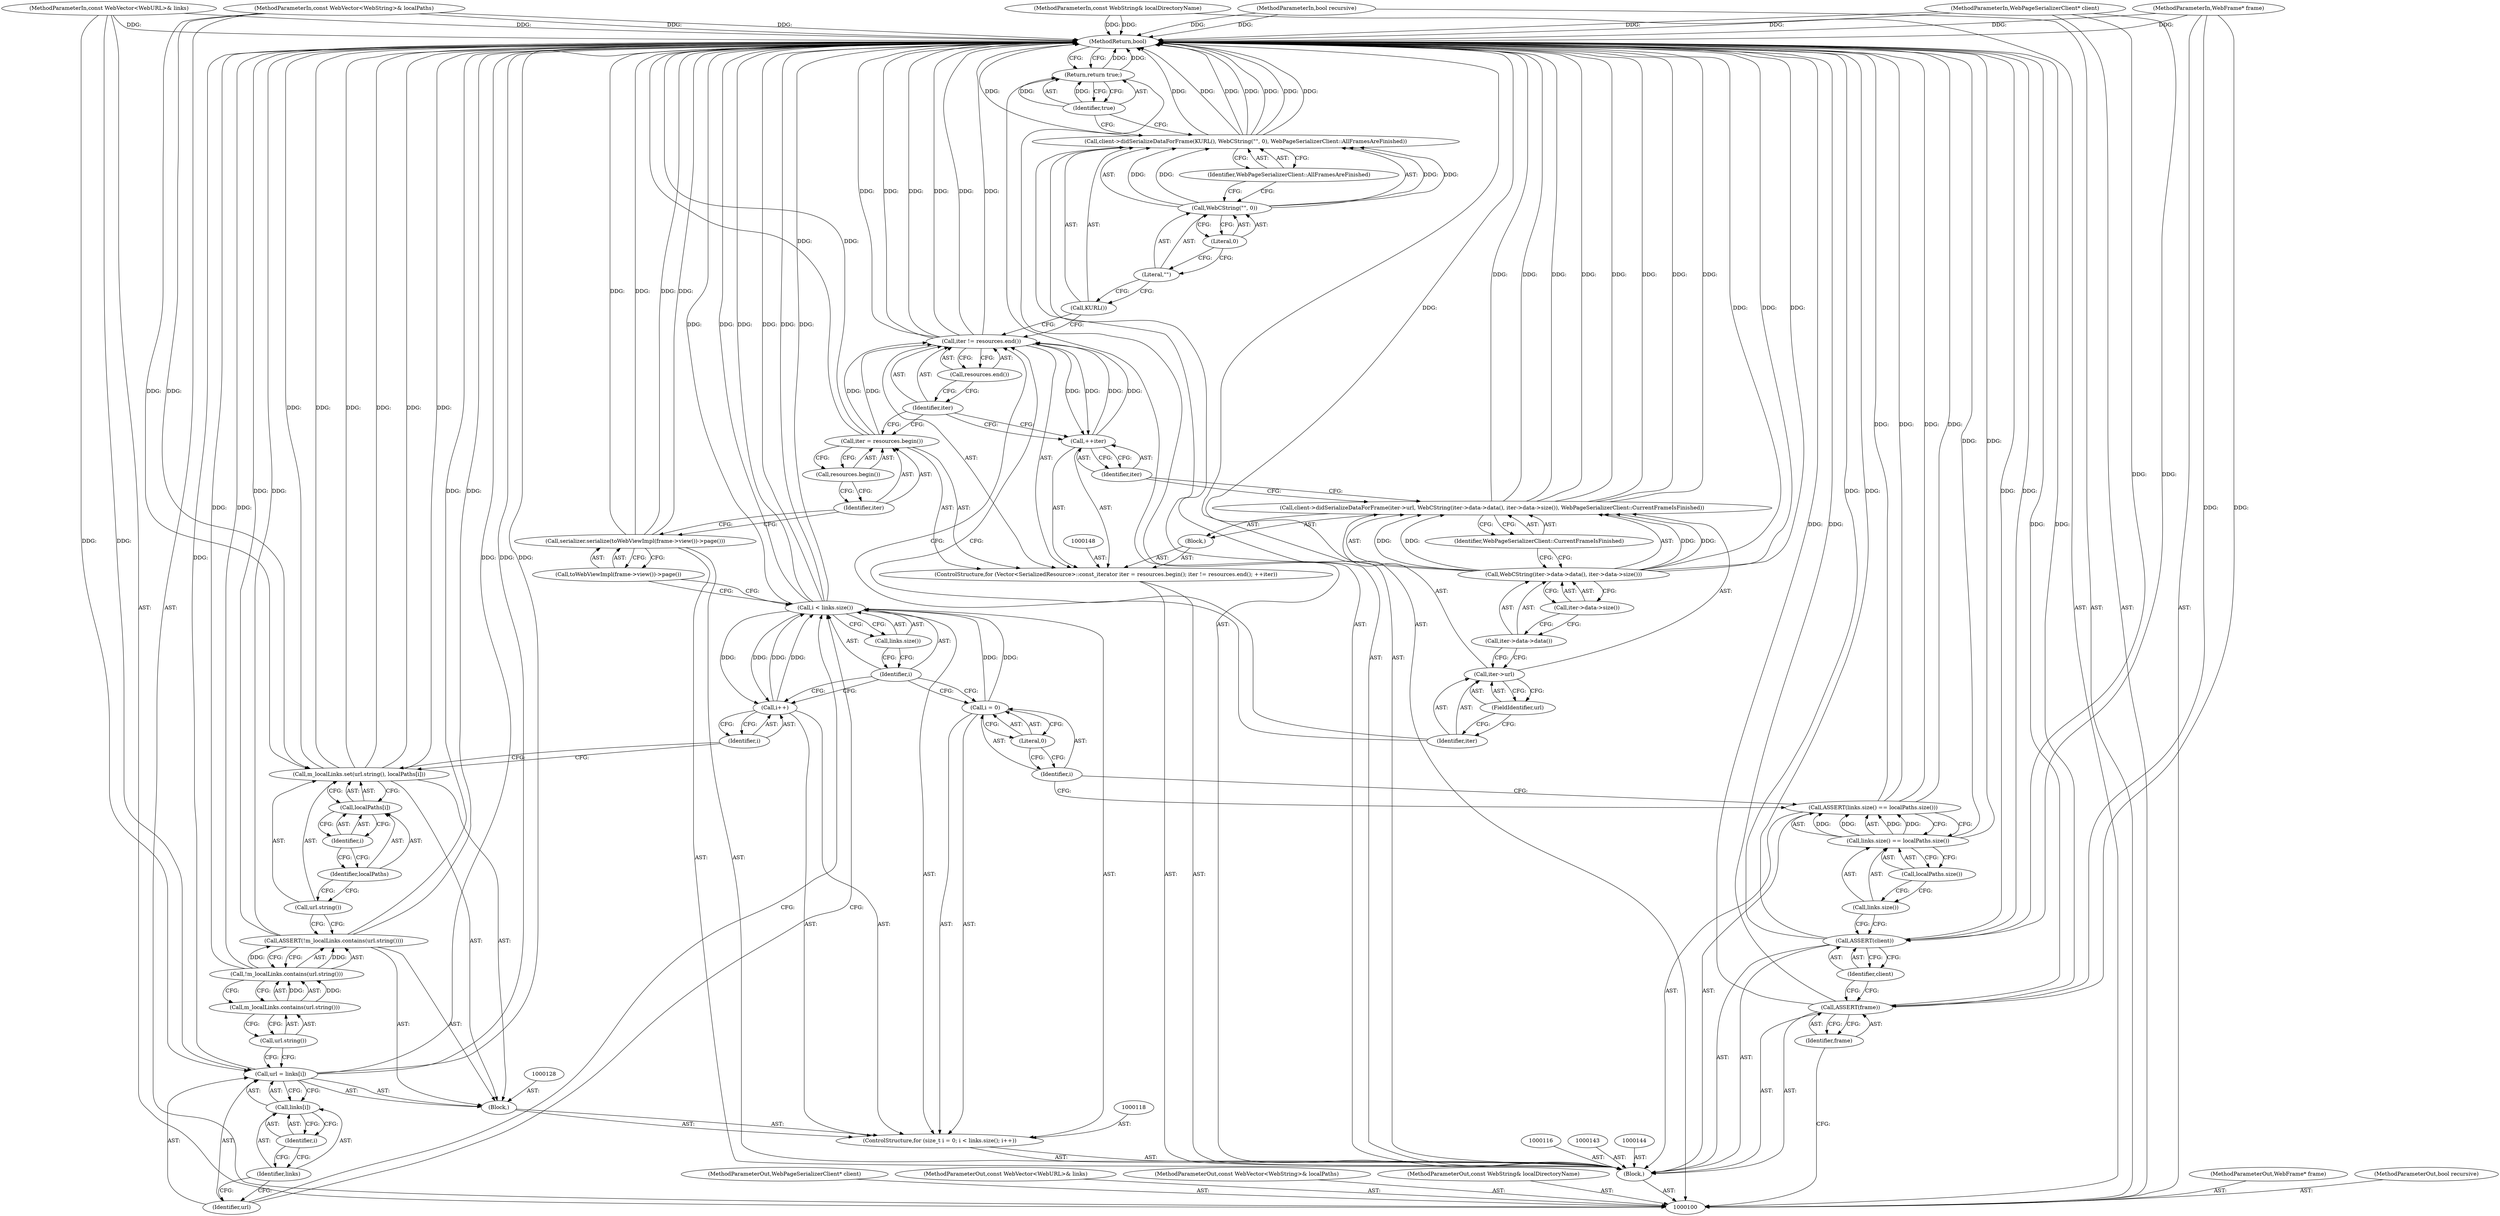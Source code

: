digraph "1_Chrome_7f0126ff011142c8619b10a6e64d04d1745c503a_8" {
"1000174" [label="(MethodReturn,bool)"];
"1000101" [label="(MethodParameterIn,WebFrame* frame)"];
"1000289" [label="(MethodParameterOut,WebFrame* frame)"];
"1000113" [label="(Call,links.size() == localPaths.size())"];
"1000114" [label="(Call,links.size())"];
"1000115" [label="(Call,localPaths.size())"];
"1000112" [label="(Call,ASSERT(links.size() == localPaths.size()))"];
"1000119" [label="(Call,i = 0)"];
"1000120" [label="(Identifier,i)"];
"1000121" [label="(Literal,0)"];
"1000122" [label="(Call,i < links.size())"];
"1000123" [label="(Identifier,i)"];
"1000124" [label="(Call,links.size())"];
"1000117" [label="(ControlStructure,for (size_t i = 0; i < links.size(); i++))"];
"1000125" [label="(Call,i++)"];
"1000126" [label="(Identifier,i)"];
"1000129" [label="(Call,url = links[i])"];
"1000130" [label="(Identifier,url)"];
"1000131" [label="(Call,links[i])"];
"1000132" [label="(Identifier,links)"];
"1000133" [label="(Identifier,i)"];
"1000127" [label="(Block,)"];
"1000135" [label="(Call,!m_localLinks.contains(url.string()))"];
"1000136" [label="(Call,m_localLinks.contains(url.string()))"];
"1000137" [label="(Call,url.string())"];
"1000134" [label="(Call,ASSERT(!m_localLinks.contains(url.string())))"];
"1000139" [label="(Call,url.string())"];
"1000140" [label="(Call,localPaths[i])"];
"1000141" [label="(Identifier,localPaths)"];
"1000142" [label="(Identifier,i)"];
"1000138" [label="(Call,m_localLinks.set(url.string(), localPaths[i]))"];
"1000102" [label="(MethodParameterIn,bool recursive)"];
"1000290" [label="(MethodParameterOut,bool recursive)"];
"1000146" [label="(Call,toWebViewImpl(frame->view())->page())"];
"1000145" [label="(Call,serializer.serialize(toWebViewImpl(frame->view())->page()))"];
"1000155" [label="(Call,++iter)"];
"1000156" [label="(Identifier,iter)"];
"1000157" [label="(Block,)"];
"1000147" [label="(ControlStructure,for (Vector<SerializedResource>::const_iterator iter = resources.begin(); iter != resources.end(); ++iter))"];
"1000149" [label="(Call,iter = resources.begin())"];
"1000150" [label="(Identifier,iter)"];
"1000151" [label="(Call,resources.begin())"];
"1000152" [label="(Call,iter != resources.end())"];
"1000153" [label="(Identifier,iter)"];
"1000154" [label="(Call,resources.end())"];
"1000165" [label="(Identifier,WebPageSerializerClient::CurrentFrameIsFinished)"];
"1000159" [label="(Call,iter->url)"];
"1000160" [label="(Identifier,iter)"];
"1000161" [label="(FieldIdentifier,url)"];
"1000162" [label="(Call,WebCString(iter->data->data(), iter->data->size()))"];
"1000163" [label="(Call,iter->data->data())"];
"1000158" [label="(Call,client->didSerializeDataForFrame(iter->url, WebCString(iter->data->data(), iter->data->size()), WebPageSerializerClient::CurrentFrameIsFinished))"];
"1000164" [label="(Call,iter->data->size())"];
"1000167" [label="(Call,KURL())"];
"1000166" [label="(Call,client->didSerializeDataForFrame(KURL(), WebCString(\"\", 0), WebPageSerializerClient::AllFramesAreFinished))"];
"1000168" [label="(Call,WebCString(\"\", 0))"];
"1000169" [label="(Literal,\"\")"];
"1000170" [label="(Literal,0)"];
"1000171" [label="(Identifier,WebPageSerializerClient::AllFramesAreFinished)"];
"1000173" [label="(Identifier,true)"];
"1000172" [label="(Return,return true;)"];
"1000103" [label="(MethodParameterIn,WebPageSerializerClient* client)"];
"1000291" [label="(MethodParameterOut,WebPageSerializerClient* client)"];
"1000104" [label="(MethodParameterIn,const WebVector<WebURL>& links)"];
"1000292" [label="(MethodParameterOut,const WebVector<WebURL>& links)"];
"1000105" [label="(MethodParameterIn,const WebVector<WebString>& localPaths)"];
"1000293" [label="(MethodParameterOut,const WebVector<WebString>& localPaths)"];
"1000106" [label="(MethodParameterIn,const WebString& localDirectoryName)"];
"1000294" [label="(MethodParameterOut,const WebString& localDirectoryName)"];
"1000107" [label="(Block,)"];
"1000109" [label="(Identifier,frame)"];
"1000108" [label="(Call,ASSERT(frame))"];
"1000111" [label="(Identifier,client)"];
"1000110" [label="(Call,ASSERT(client))"];
"1000174" -> "1000100"  [label="AST: "];
"1000174" -> "1000172"  [label="CFG: "];
"1000172" -> "1000174"  [label="DDG: "];
"1000158" -> "1000174"  [label="DDG: "];
"1000158" -> "1000174"  [label="DDG: "];
"1000158" -> "1000174"  [label="DDG: "];
"1000158" -> "1000174"  [label="DDG: "];
"1000108" -> "1000174"  [label="DDG: "];
"1000108" -> "1000174"  [label="DDG: "];
"1000149" -> "1000174"  [label="DDG: "];
"1000104" -> "1000174"  [label="DDG: "];
"1000105" -> "1000174"  [label="DDG: "];
"1000113" -> "1000174"  [label="DDG: "];
"1000152" -> "1000174"  [label="DDG: "];
"1000152" -> "1000174"  [label="DDG: "];
"1000152" -> "1000174"  [label="DDG: "];
"1000138" -> "1000174"  [label="DDG: "];
"1000138" -> "1000174"  [label="DDG: "];
"1000138" -> "1000174"  [label="DDG: "];
"1000110" -> "1000174"  [label="DDG: "];
"1000110" -> "1000174"  [label="DDG: "];
"1000166" -> "1000174"  [label="DDG: "];
"1000166" -> "1000174"  [label="DDG: "];
"1000166" -> "1000174"  [label="DDG: "];
"1000166" -> "1000174"  [label="DDG: "];
"1000129" -> "1000174"  [label="DDG: "];
"1000129" -> "1000174"  [label="DDG: "];
"1000162" -> "1000174"  [label="DDG: "];
"1000162" -> "1000174"  [label="DDG: "];
"1000122" -> "1000174"  [label="DDG: "];
"1000122" -> "1000174"  [label="DDG: "];
"1000122" -> "1000174"  [label="DDG: "];
"1000134" -> "1000174"  [label="DDG: "];
"1000134" -> "1000174"  [label="DDG: "];
"1000103" -> "1000174"  [label="DDG: "];
"1000102" -> "1000174"  [label="DDG: "];
"1000112" -> "1000174"  [label="DDG: "];
"1000112" -> "1000174"  [label="DDG: "];
"1000101" -> "1000174"  [label="DDG: "];
"1000135" -> "1000174"  [label="DDG: "];
"1000145" -> "1000174"  [label="DDG: "];
"1000145" -> "1000174"  [label="DDG: "];
"1000106" -> "1000174"  [label="DDG: "];
"1000101" -> "1000100"  [label="AST: "];
"1000101" -> "1000174"  [label="DDG: "];
"1000101" -> "1000108"  [label="DDG: "];
"1000289" -> "1000100"  [label="AST: "];
"1000113" -> "1000112"  [label="AST: "];
"1000113" -> "1000115"  [label="CFG: "];
"1000114" -> "1000113"  [label="AST: "];
"1000115" -> "1000113"  [label="AST: "];
"1000112" -> "1000113"  [label="CFG: "];
"1000113" -> "1000174"  [label="DDG: "];
"1000113" -> "1000112"  [label="DDG: "];
"1000113" -> "1000112"  [label="DDG: "];
"1000114" -> "1000113"  [label="AST: "];
"1000114" -> "1000110"  [label="CFG: "];
"1000115" -> "1000114"  [label="CFG: "];
"1000115" -> "1000113"  [label="AST: "];
"1000115" -> "1000114"  [label="CFG: "];
"1000113" -> "1000115"  [label="CFG: "];
"1000112" -> "1000107"  [label="AST: "];
"1000112" -> "1000113"  [label="CFG: "];
"1000113" -> "1000112"  [label="AST: "];
"1000120" -> "1000112"  [label="CFG: "];
"1000112" -> "1000174"  [label="DDG: "];
"1000112" -> "1000174"  [label="DDG: "];
"1000113" -> "1000112"  [label="DDG: "];
"1000113" -> "1000112"  [label="DDG: "];
"1000119" -> "1000117"  [label="AST: "];
"1000119" -> "1000121"  [label="CFG: "];
"1000120" -> "1000119"  [label="AST: "];
"1000121" -> "1000119"  [label="AST: "];
"1000123" -> "1000119"  [label="CFG: "];
"1000119" -> "1000122"  [label="DDG: "];
"1000120" -> "1000119"  [label="AST: "];
"1000120" -> "1000112"  [label="CFG: "];
"1000121" -> "1000120"  [label="CFG: "];
"1000121" -> "1000119"  [label="AST: "];
"1000121" -> "1000120"  [label="CFG: "];
"1000119" -> "1000121"  [label="CFG: "];
"1000122" -> "1000117"  [label="AST: "];
"1000122" -> "1000124"  [label="CFG: "];
"1000123" -> "1000122"  [label="AST: "];
"1000124" -> "1000122"  [label="AST: "];
"1000130" -> "1000122"  [label="CFG: "];
"1000146" -> "1000122"  [label="CFG: "];
"1000122" -> "1000174"  [label="DDG: "];
"1000122" -> "1000174"  [label="DDG: "];
"1000122" -> "1000174"  [label="DDG: "];
"1000125" -> "1000122"  [label="DDG: "];
"1000119" -> "1000122"  [label="DDG: "];
"1000122" -> "1000125"  [label="DDG: "];
"1000123" -> "1000122"  [label="AST: "];
"1000123" -> "1000119"  [label="CFG: "];
"1000123" -> "1000125"  [label="CFG: "];
"1000124" -> "1000123"  [label="CFG: "];
"1000124" -> "1000122"  [label="AST: "];
"1000124" -> "1000123"  [label="CFG: "];
"1000122" -> "1000124"  [label="CFG: "];
"1000117" -> "1000107"  [label="AST: "];
"1000118" -> "1000117"  [label="AST: "];
"1000119" -> "1000117"  [label="AST: "];
"1000122" -> "1000117"  [label="AST: "];
"1000125" -> "1000117"  [label="AST: "];
"1000127" -> "1000117"  [label="AST: "];
"1000125" -> "1000117"  [label="AST: "];
"1000125" -> "1000126"  [label="CFG: "];
"1000126" -> "1000125"  [label="AST: "];
"1000123" -> "1000125"  [label="CFG: "];
"1000125" -> "1000122"  [label="DDG: "];
"1000122" -> "1000125"  [label="DDG: "];
"1000126" -> "1000125"  [label="AST: "];
"1000126" -> "1000138"  [label="CFG: "];
"1000125" -> "1000126"  [label="CFG: "];
"1000129" -> "1000127"  [label="AST: "];
"1000129" -> "1000131"  [label="CFG: "];
"1000130" -> "1000129"  [label="AST: "];
"1000131" -> "1000129"  [label="AST: "];
"1000137" -> "1000129"  [label="CFG: "];
"1000129" -> "1000174"  [label="DDG: "];
"1000129" -> "1000174"  [label="DDG: "];
"1000104" -> "1000129"  [label="DDG: "];
"1000130" -> "1000129"  [label="AST: "];
"1000130" -> "1000122"  [label="CFG: "];
"1000132" -> "1000130"  [label="CFG: "];
"1000131" -> "1000129"  [label="AST: "];
"1000131" -> "1000133"  [label="CFG: "];
"1000132" -> "1000131"  [label="AST: "];
"1000133" -> "1000131"  [label="AST: "];
"1000129" -> "1000131"  [label="CFG: "];
"1000132" -> "1000131"  [label="AST: "];
"1000132" -> "1000130"  [label="CFG: "];
"1000133" -> "1000132"  [label="CFG: "];
"1000133" -> "1000131"  [label="AST: "];
"1000133" -> "1000132"  [label="CFG: "];
"1000131" -> "1000133"  [label="CFG: "];
"1000127" -> "1000117"  [label="AST: "];
"1000128" -> "1000127"  [label="AST: "];
"1000129" -> "1000127"  [label="AST: "];
"1000134" -> "1000127"  [label="AST: "];
"1000138" -> "1000127"  [label="AST: "];
"1000135" -> "1000134"  [label="AST: "];
"1000135" -> "1000136"  [label="CFG: "];
"1000136" -> "1000135"  [label="AST: "];
"1000134" -> "1000135"  [label="CFG: "];
"1000135" -> "1000174"  [label="DDG: "];
"1000135" -> "1000134"  [label="DDG: "];
"1000136" -> "1000135"  [label="DDG: "];
"1000136" -> "1000135"  [label="AST: "];
"1000136" -> "1000137"  [label="CFG: "];
"1000137" -> "1000136"  [label="AST: "];
"1000135" -> "1000136"  [label="CFG: "];
"1000136" -> "1000135"  [label="DDG: "];
"1000137" -> "1000136"  [label="AST: "];
"1000137" -> "1000129"  [label="CFG: "];
"1000136" -> "1000137"  [label="CFG: "];
"1000134" -> "1000127"  [label="AST: "];
"1000134" -> "1000135"  [label="CFG: "];
"1000135" -> "1000134"  [label="AST: "];
"1000139" -> "1000134"  [label="CFG: "];
"1000134" -> "1000174"  [label="DDG: "];
"1000134" -> "1000174"  [label="DDG: "];
"1000135" -> "1000134"  [label="DDG: "];
"1000139" -> "1000138"  [label="AST: "];
"1000139" -> "1000134"  [label="CFG: "];
"1000141" -> "1000139"  [label="CFG: "];
"1000140" -> "1000138"  [label="AST: "];
"1000140" -> "1000142"  [label="CFG: "];
"1000141" -> "1000140"  [label="AST: "];
"1000142" -> "1000140"  [label="AST: "];
"1000138" -> "1000140"  [label="CFG: "];
"1000141" -> "1000140"  [label="AST: "];
"1000141" -> "1000139"  [label="CFG: "];
"1000142" -> "1000141"  [label="CFG: "];
"1000142" -> "1000140"  [label="AST: "];
"1000142" -> "1000141"  [label="CFG: "];
"1000140" -> "1000142"  [label="CFG: "];
"1000138" -> "1000127"  [label="AST: "];
"1000138" -> "1000140"  [label="CFG: "];
"1000139" -> "1000138"  [label="AST: "];
"1000140" -> "1000138"  [label="AST: "];
"1000126" -> "1000138"  [label="CFG: "];
"1000138" -> "1000174"  [label="DDG: "];
"1000138" -> "1000174"  [label="DDG: "];
"1000138" -> "1000174"  [label="DDG: "];
"1000105" -> "1000138"  [label="DDG: "];
"1000102" -> "1000100"  [label="AST: "];
"1000102" -> "1000174"  [label="DDG: "];
"1000290" -> "1000100"  [label="AST: "];
"1000146" -> "1000145"  [label="AST: "];
"1000146" -> "1000122"  [label="CFG: "];
"1000145" -> "1000146"  [label="CFG: "];
"1000145" -> "1000107"  [label="AST: "];
"1000145" -> "1000146"  [label="CFG: "];
"1000146" -> "1000145"  [label="AST: "];
"1000150" -> "1000145"  [label="CFG: "];
"1000145" -> "1000174"  [label="DDG: "];
"1000145" -> "1000174"  [label="DDG: "];
"1000155" -> "1000147"  [label="AST: "];
"1000155" -> "1000156"  [label="CFG: "];
"1000156" -> "1000155"  [label="AST: "];
"1000153" -> "1000155"  [label="CFG: "];
"1000155" -> "1000152"  [label="DDG: "];
"1000152" -> "1000155"  [label="DDG: "];
"1000156" -> "1000155"  [label="AST: "];
"1000156" -> "1000158"  [label="CFG: "];
"1000155" -> "1000156"  [label="CFG: "];
"1000157" -> "1000147"  [label="AST: "];
"1000158" -> "1000157"  [label="AST: "];
"1000147" -> "1000107"  [label="AST: "];
"1000148" -> "1000147"  [label="AST: "];
"1000149" -> "1000147"  [label="AST: "];
"1000152" -> "1000147"  [label="AST: "];
"1000155" -> "1000147"  [label="AST: "];
"1000157" -> "1000147"  [label="AST: "];
"1000149" -> "1000147"  [label="AST: "];
"1000149" -> "1000151"  [label="CFG: "];
"1000150" -> "1000149"  [label="AST: "];
"1000151" -> "1000149"  [label="AST: "];
"1000153" -> "1000149"  [label="CFG: "];
"1000149" -> "1000174"  [label="DDG: "];
"1000149" -> "1000152"  [label="DDG: "];
"1000150" -> "1000149"  [label="AST: "];
"1000150" -> "1000145"  [label="CFG: "];
"1000151" -> "1000150"  [label="CFG: "];
"1000151" -> "1000149"  [label="AST: "];
"1000151" -> "1000150"  [label="CFG: "];
"1000149" -> "1000151"  [label="CFG: "];
"1000152" -> "1000147"  [label="AST: "];
"1000152" -> "1000154"  [label="CFG: "];
"1000153" -> "1000152"  [label="AST: "];
"1000154" -> "1000152"  [label="AST: "];
"1000160" -> "1000152"  [label="CFG: "];
"1000167" -> "1000152"  [label="CFG: "];
"1000152" -> "1000174"  [label="DDG: "];
"1000152" -> "1000174"  [label="DDG: "];
"1000152" -> "1000174"  [label="DDG: "];
"1000149" -> "1000152"  [label="DDG: "];
"1000155" -> "1000152"  [label="DDG: "];
"1000152" -> "1000155"  [label="DDG: "];
"1000153" -> "1000152"  [label="AST: "];
"1000153" -> "1000149"  [label="CFG: "];
"1000153" -> "1000155"  [label="CFG: "];
"1000154" -> "1000153"  [label="CFG: "];
"1000154" -> "1000152"  [label="AST: "];
"1000154" -> "1000153"  [label="CFG: "];
"1000152" -> "1000154"  [label="CFG: "];
"1000165" -> "1000158"  [label="AST: "];
"1000165" -> "1000162"  [label="CFG: "];
"1000158" -> "1000165"  [label="CFG: "];
"1000159" -> "1000158"  [label="AST: "];
"1000159" -> "1000161"  [label="CFG: "];
"1000160" -> "1000159"  [label="AST: "];
"1000161" -> "1000159"  [label="AST: "];
"1000163" -> "1000159"  [label="CFG: "];
"1000160" -> "1000159"  [label="AST: "];
"1000160" -> "1000152"  [label="CFG: "];
"1000161" -> "1000160"  [label="CFG: "];
"1000161" -> "1000159"  [label="AST: "];
"1000161" -> "1000160"  [label="CFG: "];
"1000159" -> "1000161"  [label="CFG: "];
"1000162" -> "1000158"  [label="AST: "];
"1000162" -> "1000164"  [label="CFG: "];
"1000163" -> "1000162"  [label="AST: "];
"1000164" -> "1000162"  [label="AST: "];
"1000165" -> "1000162"  [label="CFG: "];
"1000162" -> "1000174"  [label="DDG: "];
"1000162" -> "1000174"  [label="DDG: "];
"1000162" -> "1000158"  [label="DDG: "];
"1000162" -> "1000158"  [label="DDG: "];
"1000163" -> "1000162"  [label="AST: "];
"1000163" -> "1000159"  [label="CFG: "];
"1000164" -> "1000163"  [label="CFG: "];
"1000158" -> "1000157"  [label="AST: "];
"1000158" -> "1000165"  [label="CFG: "];
"1000159" -> "1000158"  [label="AST: "];
"1000162" -> "1000158"  [label="AST: "];
"1000165" -> "1000158"  [label="AST: "];
"1000156" -> "1000158"  [label="CFG: "];
"1000158" -> "1000174"  [label="DDG: "];
"1000158" -> "1000174"  [label="DDG: "];
"1000158" -> "1000174"  [label="DDG: "];
"1000158" -> "1000174"  [label="DDG: "];
"1000162" -> "1000158"  [label="DDG: "];
"1000162" -> "1000158"  [label="DDG: "];
"1000164" -> "1000162"  [label="AST: "];
"1000164" -> "1000163"  [label="CFG: "];
"1000162" -> "1000164"  [label="CFG: "];
"1000167" -> "1000166"  [label="AST: "];
"1000167" -> "1000152"  [label="CFG: "];
"1000169" -> "1000167"  [label="CFG: "];
"1000166" -> "1000107"  [label="AST: "];
"1000166" -> "1000171"  [label="CFG: "];
"1000167" -> "1000166"  [label="AST: "];
"1000168" -> "1000166"  [label="AST: "];
"1000171" -> "1000166"  [label="AST: "];
"1000173" -> "1000166"  [label="CFG: "];
"1000166" -> "1000174"  [label="DDG: "];
"1000166" -> "1000174"  [label="DDG: "];
"1000166" -> "1000174"  [label="DDG: "];
"1000166" -> "1000174"  [label="DDG: "];
"1000168" -> "1000166"  [label="DDG: "];
"1000168" -> "1000166"  [label="DDG: "];
"1000168" -> "1000166"  [label="AST: "];
"1000168" -> "1000170"  [label="CFG: "];
"1000169" -> "1000168"  [label="AST: "];
"1000170" -> "1000168"  [label="AST: "];
"1000171" -> "1000168"  [label="CFG: "];
"1000168" -> "1000166"  [label="DDG: "];
"1000168" -> "1000166"  [label="DDG: "];
"1000169" -> "1000168"  [label="AST: "];
"1000169" -> "1000167"  [label="CFG: "];
"1000170" -> "1000169"  [label="CFG: "];
"1000170" -> "1000168"  [label="AST: "];
"1000170" -> "1000169"  [label="CFG: "];
"1000168" -> "1000170"  [label="CFG: "];
"1000171" -> "1000166"  [label="AST: "];
"1000171" -> "1000168"  [label="CFG: "];
"1000166" -> "1000171"  [label="CFG: "];
"1000173" -> "1000172"  [label="AST: "];
"1000173" -> "1000166"  [label="CFG: "];
"1000172" -> "1000173"  [label="CFG: "];
"1000173" -> "1000172"  [label="DDG: "];
"1000172" -> "1000107"  [label="AST: "];
"1000172" -> "1000173"  [label="CFG: "];
"1000173" -> "1000172"  [label="AST: "];
"1000174" -> "1000172"  [label="CFG: "];
"1000172" -> "1000174"  [label="DDG: "];
"1000173" -> "1000172"  [label="DDG: "];
"1000103" -> "1000100"  [label="AST: "];
"1000103" -> "1000174"  [label="DDG: "];
"1000103" -> "1000110"  [label="DDG: "];
"1000291" -> "1000100"  [label="AST: "];
"1000104" -> "1000100"  [label="AST: "];
"1000104" -> "1000174"  [label="DDG: "];
"1000104" -> "1000129"  [label="DDG: "];
"1000292" -> "1000100"  [label="AST: "];
"1000105" -> "1000100"  [label="AST: "];
"1000105" -> "1000174"  [label="DDG: "];
"1000105" -> "1000138"  [label="DDG: "];
"1000293" -> "1000100"  [label="AST: "];
"1000106" -> "1000100"  [label="AST: "];
"1000106" -> "1000174"  [label="DDG: "];
"1000294" -> "1000100"  [label="AST: "];
"1000107" -> "1000100"  [label="AST: "];
"1000108" -> "1000107"  [label="AST: "];
"1000110" -> "1000107"  [label="AST: "];
"1000112" -> "1000107"  [label="AST: "];
"1000116" -> "1000107"  [label="AST: "];
"1000117" -> "1000107"  [label="AST: "];
"1000143" -> "1000107"  [label="AST: "];
"1000144" -> "1000107"  [label="AST: "];
"1000145" -> "1000107"  [label="AST: "];
"1000147" -> "1000107"  [label="AST: "];
"1000166" -> "1000107"  [label="AST: "];
"1000172" -> "1000107"  [label="AST: "];
"1000109" -> "1000108"  [label="AST: "];
"1000109" -> "1000100"  [label="CFG: "];
"1000108" -> "1000109"  [label="CFG: "];
"1000108" -> "1000107"  [label="AST: "];
"1000108" -> "1000109"  [label="CFG: "];
"1000109" -> "1000108"  [label="AST: "];
"1000111" -> "1000108"  [label="CFG: "];
"1000108" -> "1000174"  [label="DDG: "];
"1000108" -> "1000174"  [label="DDG: "];
"1000101" -> "1000108"  [label="DDG: "];
"1000111" -> "1000110"  [label="AST: "];
"1000111" -> "1000108"  [label="CFG: "];
"1000110" -> "1000111"  [label="CFG: "];
"1000110" -> "1000107"  [label="AST: "];
"1000110" -> "1000111"  [label="CFG: "];
"1000111" -> "1000110"  [label="AST: "];
"1000114" -> "1000110"  [label="CFG: "];
"1000110" -> "1000174"  [label="DDG: "];
"1000110" -> "1000174"  [label="DDG: "];
"1000103" -> "1000110"  [label="DDG: "];
}

